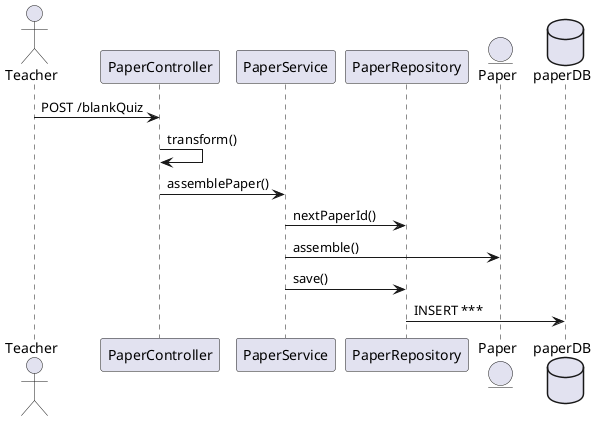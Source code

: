 @startuml
actor Teacher
Teacher -> PaperController : POST /blankQuiz
PaperController -> PaperController: transform()
PaperController -> PaperService : assemblePaper()
PaperService -> PaperRepository: nextPaperId()
entity Paper
PaperService -> Paper : assemble()
PaperService -> PaperRepository: save()
database paperDB
PaperRepository -> paperDB: INSERT ***

@enduml